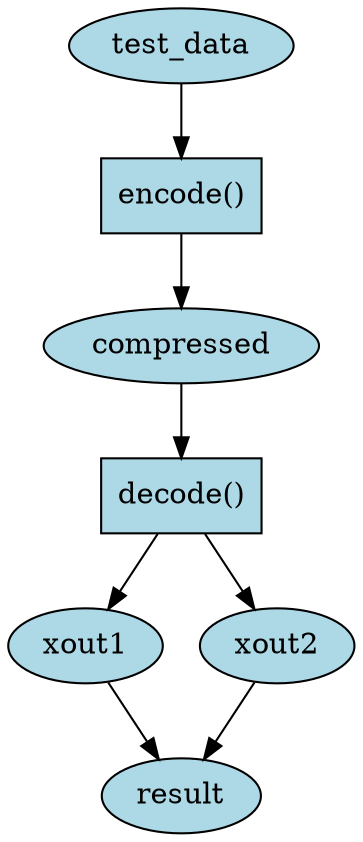 digraph adpcm_DFG {
    node [shape=ellipse, style=filled, fillcolor=lightblue];
    // Nos de dados e operacoes
    test_data [label="test_data"];
    compressed [label="compressed"];
    result [label="result"];
    encode [label="encode()", shape=box];
    decode [label="decode()", shape=box];
    xout1 [label="xout1"];
    xout2 [label="xout2"];

    // Arestas representando fluxo de dados
    test_data -> encode;
    encode -> compressed;
    compressed -> decode;
    decode -> xout1;
    decode -> xout2;
    xout1 -> result;
    xout2 -> result;
}